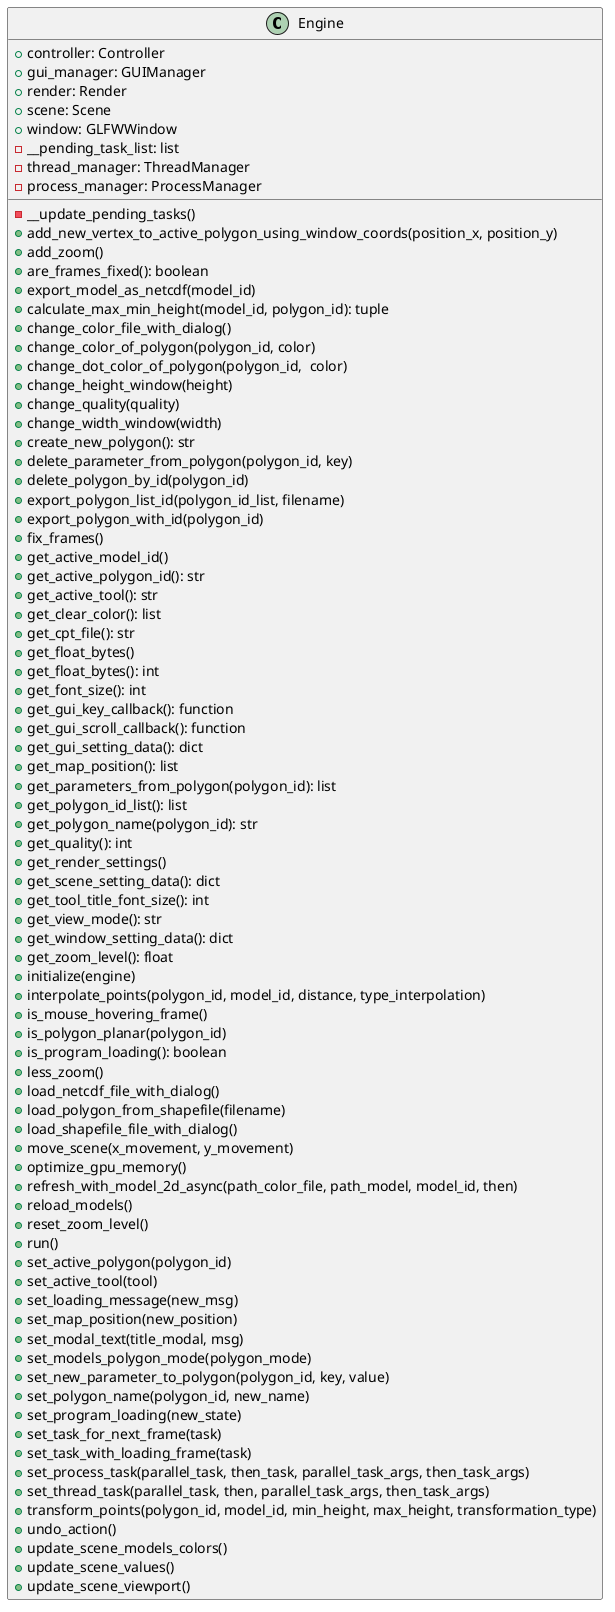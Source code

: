 @startuml
class Engine {
    + controller: Controller
    + gui_manager: GUIManager
    + render: Render
    + scene: Scene
    + window: GLFWWindow
    - __pending_task_list: list
    - thread_manager: ThreadManager
    - process_manager: ProcessManager

    - __update_pending_tasks()
    + add_new_vertex_to_active_polygon_using_window_coords(position_x, position_y)
    + add_zoom()
    + are_frames_fixed(): boolean
    + export_model_as_netcdf(model_id)
    + calculate_max_min_height(model_id, polygon_id): tuple
    + change_color_file_with_dialog()
    + change_color_of_polygon(polygon_id, color)
    + change_dot_color_of_polygon(polygon_id,  color)
    + change_height_window(height)
    + change_quality(quality)
    + change_width_window(width)
    + create_new_polygon(): str
    + delete_parameter_from_polygon(polygon_id, key)
    + delete_polygon_by_id(polygon_id)
    + export_polygon_list_id(polygon_id_list, filename)
    + export_polygon_with_id(polygon_id)
    + fix_frames()
    + get_active_model_id()
    + get_active_polygon_id(): str
    + get_active_tool(): str
    + get_clear_color(): list
    + get_cpt_file(): str
    + get_float_bytes()
    + get_float_bytes(): int
    + get_font_size(): int
    + get_gui_key_callback(): function
    + get_gui_scroll_callback(): function
    + get_gui_setting_data(): dict
    + get_map_position(): list
    + get_parameters_from_polygon(polygon_id): list
    + get_polygon_id_list(): list
    + get_polygon_name(polygon_id): str
    + get_quality(): int
    + get_render_settings()
    + get_scene_setting_data(): dict
    + get_tool_title_font_size(): int
    + get_view_mode(): str
    + get_window_setting_data(): dict
    + get_zoom_level(): float
    + initialize(engine)
    + interpolate_points(polygon_id, model_id, distance, type_interpolation)
    + is_mouse_hovering_frame()
    + is_polygon_planar(polygon_id)
    + is_program_loading(): boolean
    + less_zoom()
    + load_netcdf_file_with_dialog()
    + load_polygon_from_shapefile(filename)
    + load_shapefile_file_with_dialog()
    + move_scene(x_movement, y_movement)
    + optimize_gpu_memory()
    + refresh_with_model_2d_async(path_color_file, path_model, model_id, then)
    + reload_models()
    + reset_zoom_level()
    + run()
    + set_active_polygon(polygon_id)
    + set_active_tool(tool)
    + set_loading_message(new_msg)
    + set_map_position(new_position)
    + set_modal_text(title_modal, msg)
    + set_models_polygon_mode(polygon_mode)
    + set_new_parameter_to_polygon(polygon_id, key, value)
    + set_polygon_name(polygon_id, new_name)
    + set_program_loading(new_state)
    + set_task_for_next_frame(task)
    + set_task_with_loading_frame(task)
    + set_process_task(parallel_task, then_task, parallel_task_args, then_task_args)
    + set_thread_task(parallel_task, then, parallel_task_args, then_task_args)
    + transform_points(polygon_id, model_id, min_height, max_height, transformation_type)
    + undo_action()
    + update_scene_models_colors()
    + update_scene_values()
    + update_scene_viewport()
}

@enduml